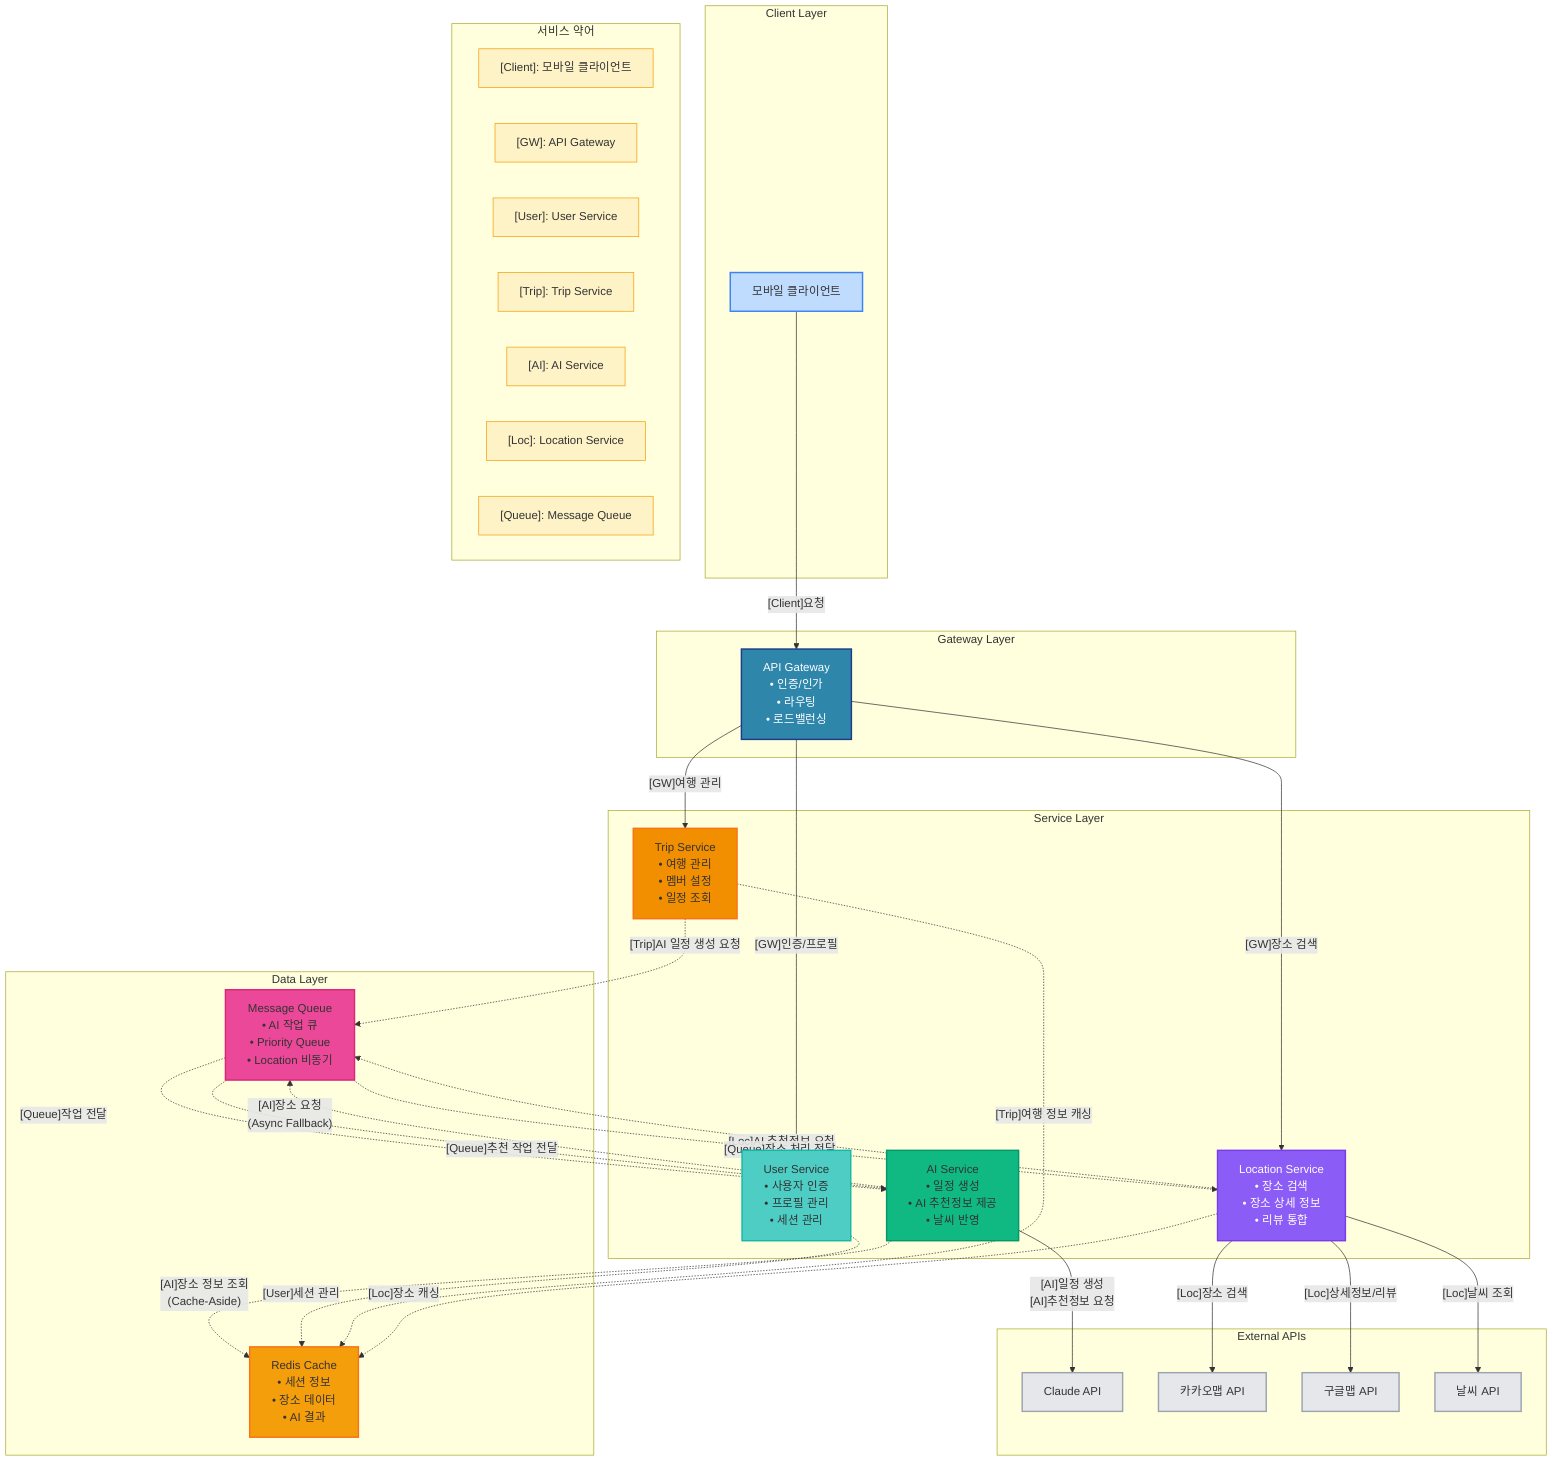 graph TB
    %% TripGen 논리 아키텍처 - Flow 번호별 구별
    
    %% Client Layer
    subgraph "Client Layer"
        Mobile["모바일 클라이언트"]
    end
    
    %% Gateway Layer
    subgraph "Gateway Layer"
        Gateway["API Gateway<br/>• 인증/인가<br/>• 라우팅<br/>• 로드밸런싱"]
    end
    
    %% Service Layer
    subgraph "Service Layer"
        UserSvc["User Service<br/>• 사용자 인증<br/>• 프로필 관리<br/>• 세션 관리"]
        TripSvc["Trip Service<br/>• 여행 관리<br/>• 멤버 설정<br/>• 일정 조회"]
        AISvc["AI Service<br/>• 일정 생성<br/>• AI 추천정보 제공<br/>• 날씨 반영"]
        LocationSvc["Location Service<br/>• 장소 검색<br/>• 장소 상세 정보<br/>• 리뷰 통합"]
    end
    
    %% Data Layer
    subgraph "Data Layer"
        Cache["Redis Cache<br/>• 세션 정보<br/>• 장소 데이터<br/>• AI 결과"]
        Queue["Message Queue<br/>• AI 작업 큐<br/>• Priority Queue<br/>• Location 비동기"]
    end
    
    %% External APIs
    subgraph "External APIs"
        Claude["Claude API"]
        Kakao["카카오맵 API"]
        Google["구글맵 API"]
        Weather["날씨 API"]
    end
    
    %% 클라이언트-게이트웨이 통신
    Mobile -->|"[Client]요청"| Gateway
    
    %% 게이트웨이-서비스 동기 호출
    Gateway -->|"[GW]인증/프로필"| UserSvc
    Gateway -->|"[GW]여행 관리"| TripSvc
    Gateway -->|"[GW]장소 검색"| LocationSvc
    
    %% 서비스간 비동기 메시지
    TripSvc -.->|"[Trip]AI 일정 생성 요청"| Queue
    Queue -.->|"[Queue]작업 전달"| AISvc
    LocationSvc -.->|"[Loc]AI 추천정보 요청"| Queue
    Queue -.->|"[Queue]추천 작업 전달"| AISvc
    
    %% 캐시 접근
    AISvc -.->|"[AI]장소 정보 조회<br/>(Cache-Aside)"| Cache
    UserSvc -.->|"[User]세션 관리"| Cache
    TripSvc -.->|"[Trip]여행 정보 캐싱"| Cache
    LocationSvc -.->|"[Loc]장소 캐싱"| Cache
    
    %% 폴백/대체 흐름
    AISvc -.->|"[AI]장소 요청<br/>(Async Fallback)"| Queue
    Queue -.->|"[Queue]장소 처리 전달"| LocationSvc
    
    %% 외부 API 호출
    AISvc -->|"[AI]일정 생성<br/>[AI]추천정보 요청"| Claude
    LocationSvc -->|"[Loc]장소 검색"| Kakao
    LocationSvc -->|"[Loc]상세정보/리뷰"| Google
    LocationSvc -->|"[Loc]날씨 조회"| Weather
    
    %% 스타일링
    classDef client fill:#BFDBFE,stroke:#3B82F6,stroke-width:2px
    classDef gateway fill:#2E86AB,stroke:#1E3A8A,stroke-width:2px,color:#fff
    classDef user fill:#4ECDC4,stroke:#14B8A6,stroke-width:2px
    classDef trip fill:#F18F01,stroke:#F97316,stroke-width:2px
    classDef ai fill:#10B981,stroke:#059669,stroke-width:2px
    classDef location fill:#8B5CF6,stroke:#7C3AED,stroke-width:2px,color:#fff
    classDef cache fill:#F59E0B,stroke:#F97316,stroke-width:2px
    classDef queue fill:#EC4899,stroke:#DB2777,stroke-width:2px
    classDef external fill:#E5E7EB,stroke:#9CA3AF,stroke-width:2px
    
    class Mobile client
    class Gateway gateway
    class UserSvc user
    class TripSvc trip
    class AISvc ai
    class LocationSvc location
    class Cache cache
    class Queue queue
    class Claude,Kakao,Google,Weather external
    
    %% 서비스 약어 범례
    subgraph "서비스 약어"
        direction LR
        S1["[Client]: 모바일 클라이언트"]
        S2["[GW]: API Gateway"]
        S3["[User]: User Service"]
        S4["[Trip]: Trip Service"]
        S5["[AI]: AI Service"]
        S6["[Loc]: Location Service"]
        S7["[Queue]: Message Queue"]
    end
    
    style S1 fill:#FEF3C7,stroke:#F59E0B
    style S2 fill:#FEF3C7,stroke:#F59E0B
    style S3 fill:#FEF3C7,stroke:#F59E0B
    style S4 fill:#FEF3C7,stroke:#F59E0B
    style S5 fill:#FEF3C7,stroke:#F59E0B
    style S6 fill:#FEF3C7,stroke:#F59E0B
    style S7 fill:#FEF3C7,stroke:#F59E0B